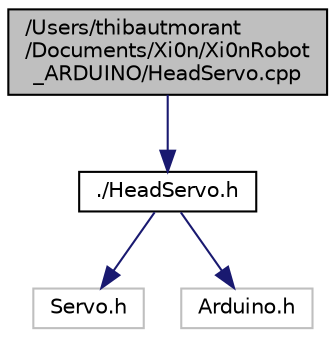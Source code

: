 digraph "/Users/thibautmorant/Documents/Xi0n/Xi0nRobot_ARDUINO/HeadServo.cpp"
{
  edge [fontname="Helvetica",fontsize="10",labelfontname="Helvetica",labelfontsize="10"];
  node [fontname="Helvetica",fontsize="10",shape=record];
  Node0 [label="/Users/thibautmorant\l/Documents/Xi0n/Xi0nRobot\l_ARDUINO/HeadServo.cpp",height=0.2,width=0.4,color="black", fillcolor="grey75", style="filled", fontcolor="black"];
  Node0 -> Node1 [color="midnightblue",fontsize="10",style="solid"];
  Node1 [label="./HeadServo.h",height=0.2,width=0.4,color="black", fillcolor="white", style="filled",URL="$_head_servo_8h.html",tooltip="HeadServo structure&#39;s. "];
  Node1 -> Node2 [color="midnightblue",fontsize="10",style="solid"];
  Node2 [label="Servo.h",height=0.2,width=0.4,color="grey75", fillcolor="white", style="filled"];
  Node1 -> Node3 [color="midnightblue",fontsize="10",style="solid"];
  Node3 [label="Arduino.h",height=0.2,width=0.4,color="grey75", fillcolor="white", style="filled"];
}
